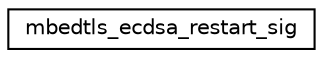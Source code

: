 digraph "Graphical Class Hierarchy"
{
 // LATEX_PDF_SIZE
  edge [fontname="Helvetica",fontsize="10",labelfontname="Helvetica",labelfontsize="10"];
  node [fontname="Helvetica",fontsize="10",shape=record];
  rankdir="LR";
  Node0 [label="mbedtls_ecdsa_restart_sig",height=0.2,width=0.4,color="black", fillcolor="white", style="filled",URL="$da/dba/structmbedtls__ecdsa__restart__sig.html",tooltip=" "];
}
